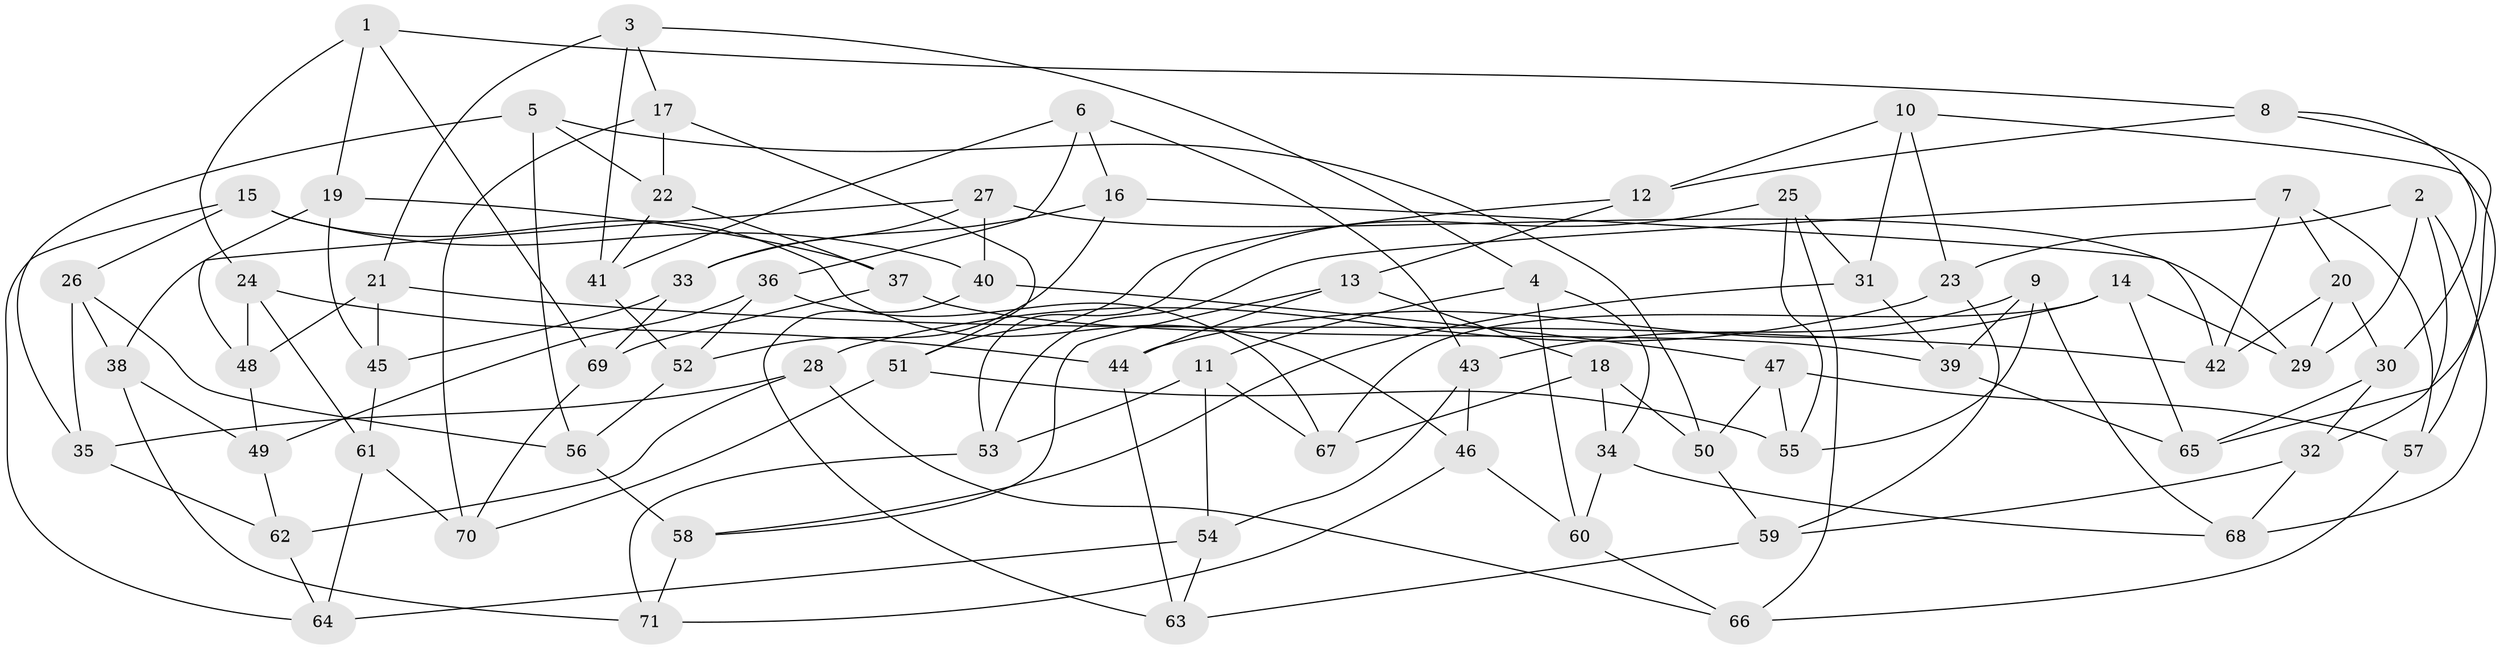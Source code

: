 // Generated by graph-tools (version 1.1) at 2025/26/03/09/25 03:26:57]
// undirected, 71 vertices, 142 edges
graph export_dot {
graph [start="1"]
  node [color=gray90,style=filled];
  1;
  2;
  3;
  4;
  5;
  6;
  7;
  8;
  9;
  10;
  11;
  12;
  13;
  14;
  15;
  16;
  17;
  18;
  19;
  20;
  21;
  22;
  23;
  24;
  25;
  26;
  27;
  28;
  29;
  30;
  31;
  32;
  33;
  34;
  35;
  36;
  37;
  38;
  39;
  40;
  41;
  42;
  43;
  44;
  45;
  46;
  47;
  48;
  49;
  50;
  51;
  52;
  53;
  54;
  55;
  56;
  57;
  58;
  59;
  60;
  61;
  62;
  63;
  64;
  65;
  66;
  67;
  68;
  69;
  70;
  71;
  1 -- 19;
  1 -- 24;
  1 -- 8;
  1 -- 69;
  2 -- 68;
  2 -- 32;
  2 -- 23;
  2 -- 29;
  3 -- 21;
  3 -- 41;
  3 -- 17;
  3 -- 4;
  4 -- 34;
  4 -- 60;
  4 -- 11;
  5 -- 50;
  5 -- 22;
  5 -- 35;
  5 -- 56;
  6 -- 43;
  6 -- 16;
  6 -- 36;
  6 -- 41;
  7 -- 42;
  7 -- 53;
  7 -- 20;
  7 -- 57;
  8 -- 65;
  8 -- 30;
  8 -- 12;
  9 -- 55;
  9 -- 43;
  9 -- 39;
  9 -- 68;
  10 -- 57;
  10 -- 31;
  10 -- 23;
  10 -- 12;
  11 -- 53;
  11 -- 54;
  11 -- 67;
  12 -- 51;
  12 -- 13;
  13 -- 44;
  13 -- 58;
  13 -- 18;
  14 -- 67;
  14 -- 29;
  14 -- 65;
  14 -- 44;
  15 -- 26;
  15 -- 46;
  15 -- 64;
  15 -- 40;
  16 -- 52;
  16 -- 42;
  16 -- 33;
  17 -- 51;
  17 -- 22;
  17 -- 70;
  18 -- 34;
  18 -- 50;
  18 -- 67;
  19 -- 48;
  19 -- 45;
  19 -- 37;
  20 -- 29;
  20 -- 30;
  20 -- 42;
  21 -- 48;
  21 -- 42;
  21 -- 45;
  22 -- 41;
  22 -- 37;
  23 -- 59;
  23 -- 28;
  24 -- 48;
  24 -- 61;
  24 -- 44;
  25 -- 55;
  25 -- 53;
  25 -- 31;
  25 -- 66;
  26 -- 35;
  26 -- 56;
  26 -- 38;
  27 -- 40;
  27 -- 33;
  27 -- 38;
  27 -- 29;
  28 -- 66;
  28 -- 35;
  28 -- 62;
  30 -- 32;
  30 -- 65;
  31 -- 39;
  31 -- 58;
  32 -- 59;
  32 -- 68;
  33 -- 45;
  33 -- 69;
  34 -- 68;
  34 -- 60;
  35 -- 62;
  36 -- 52;
  36 -- 49;
  36 -- 67;
  37 -- 69;
  37 -- 39;
  38 -- 71;
  38 -- 49;
  39 -- 65;
  40 -- 63;
  40 -- 47;
  41 -- 52;
  43 -- 54;
  43 -- 46;
  44 -- 63;
  45 -- 61;
  46 -- 71;
  46 -- 60;
  47 -- 50;
  47 -- 57;
  47 -- 55;
  48 -- 49;
  49 -- 62;
  50 -- 59;
  51 -- 55;
  51 -- 70;
  52 -- 56;
  53 -- 71;
  54 -- 63;
  54 -- 64;
  56 -- 58;
  57 -- 66;
  58 -- 71;
  59 -- 63;
  60 -- 66;
  61 -- 64;
  61 -- 70;
  62 -- 64;
  69 -- 70;
}
